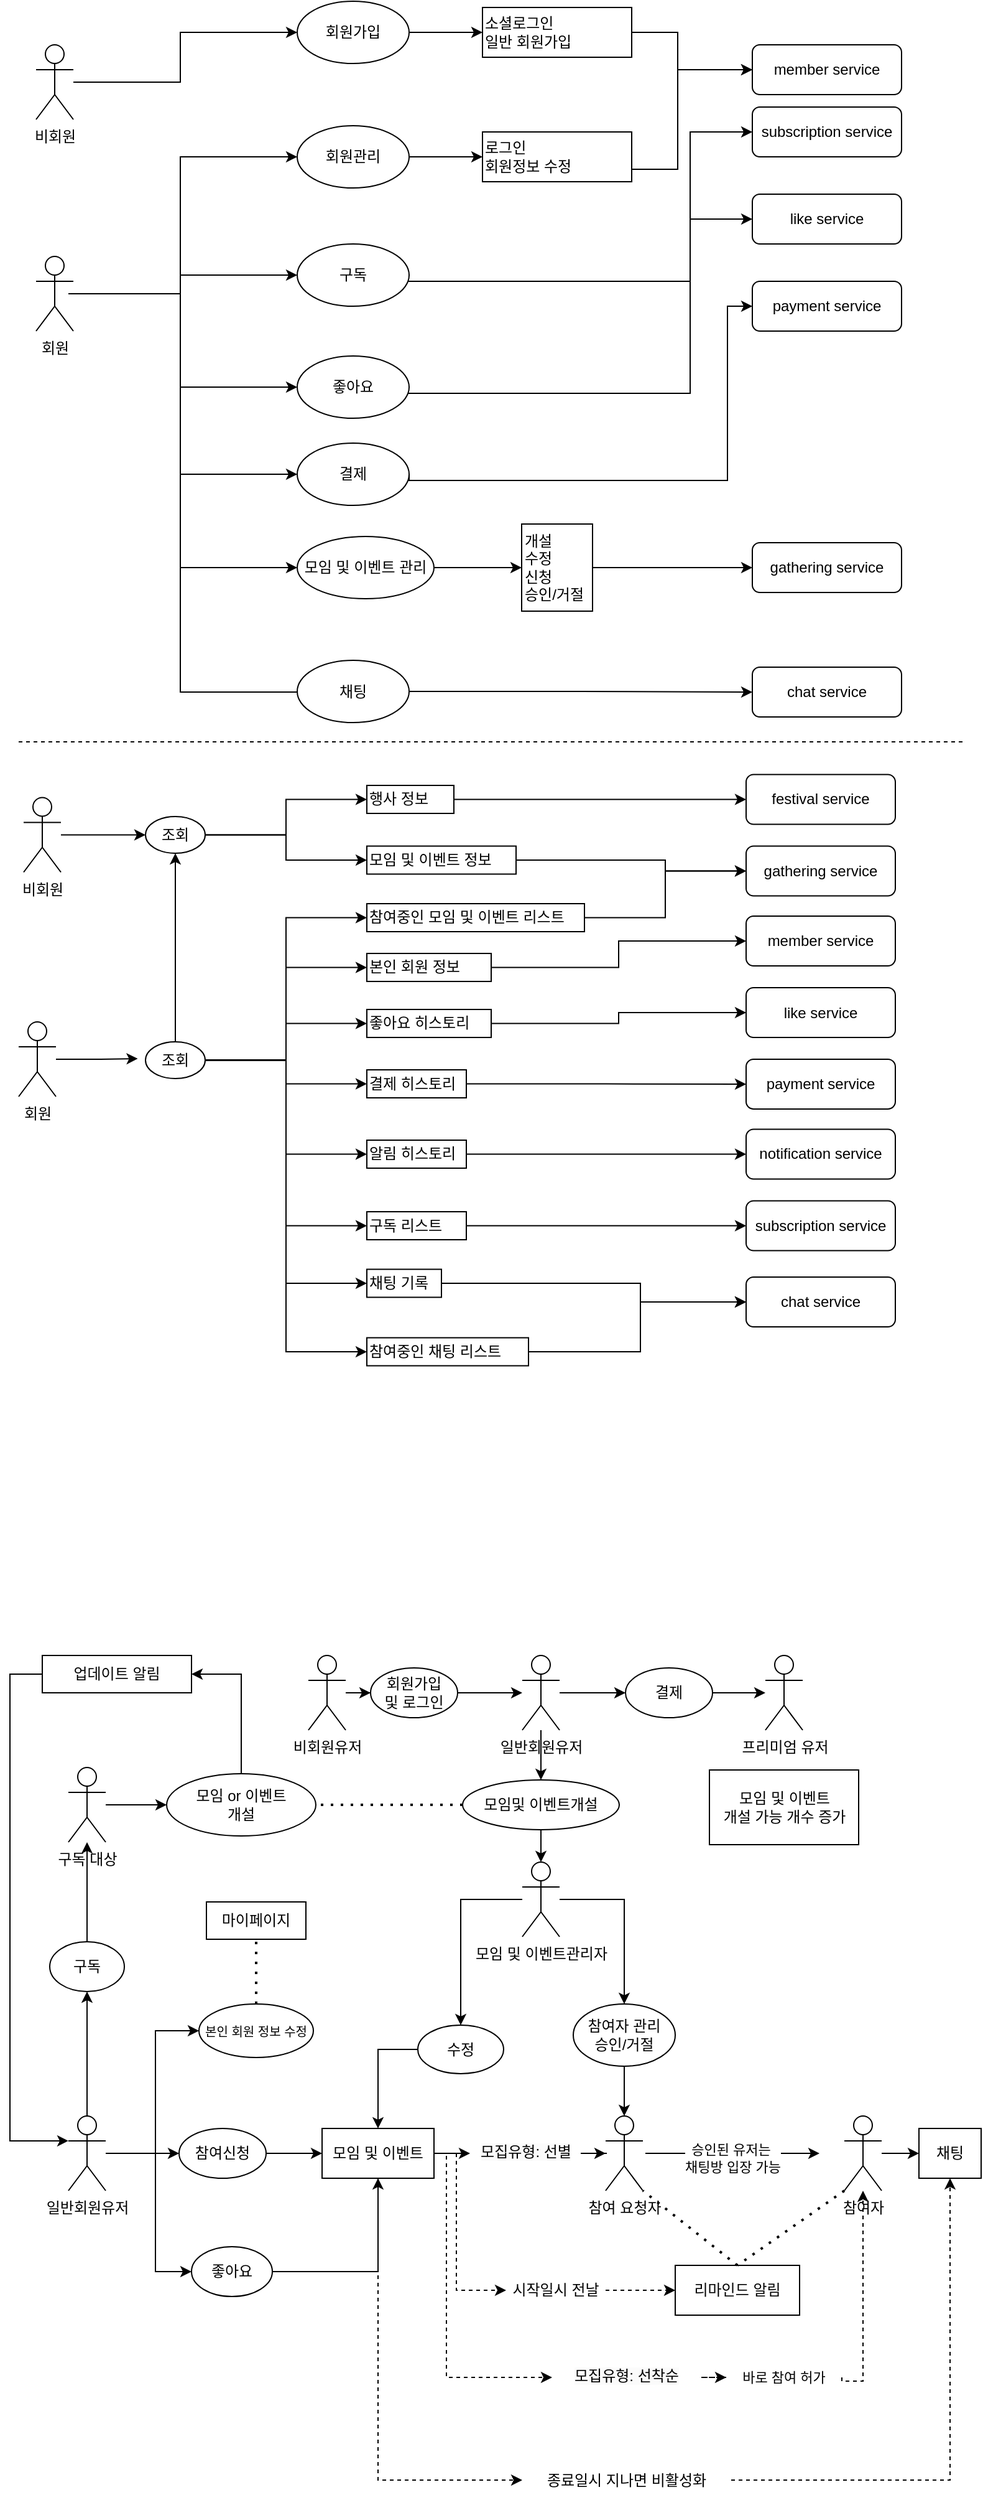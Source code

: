 <mxfile version="24.3.0" type="github">
  <diagram name="페이지-1" id="MK5Hw0KBVoJ_4Murm1ev">
    <mxGraphModel dx="1434" dy="738" grid="0" gridSize="10" guides="1" tooltips="1" connect="1" arrows="1" fold="1" page="1" pageScale="1" pageWidth="827" pageHeight="1169" math="0" shadow="0">
      <root>
        <mxCell id="0" />
        <mxCell id="1" parent="0" />
        <mxCell id="NeVZHB2cAkmc2NvBBLA5-3" style="edgeStyle=orthogonalEdgeStyle;rounded=0;orthogonalLoop=1;jettySize=auto;html=1;entryX=0;entryY=0.5;entryDx=0;entryDy=0;" parent="1" source="ANXaPgxON0iwH09Vxr6g-2" target="ANXaPgxON0iwH09Vxr6g-25" edge="1">
          <mxGeometry relative="1" as="geometry">
            <mxPoint x="250" y="30" as="targetPoint" />
            <Array as="points">
              <mxPoint x="160" y="70" />
              <mxPoint x="160" y="30" />
            </Array>
          </mxGeometry>
        </mxCell>
        <mxCell id="ANXaPgxON0iwH09Vxr6g-2" value="비회원" style="shape=umlActor;verticalLabelPosition=bottom;verticalAlign=top;html=1;outlineConnect=0;" parent="1" vertex="1">
          <mxGeometry x="44" y="40" width="30" height="60" as="geometry" />
        </mxCell>
        <mxCell id="ANXaPgxON0iwH09Vxr6g-62" style="edgeStyle=orthogonalEdgeStyle;rounded=0;orthogonalLoop=1;jettySize=auto;html=1;entryX=0;entryY=0.5;entryDx=0;entryDy=0;" parent="1" source="ANXaPgxON0iwH09Vxr6g-9" target="ANXaPgxON0iwH09Vxr6g-28" edge="1">
          <mxGeometry relative="1" as="geometry">
            <Array as="points">
              <mxPoint x="160" y="240" />
              <mxPoint x="160" y="225" />
            </Array>
          </mxGeometry>
        </mxCell>
        <mxCell id="ANXaPgxON0iwH09Vxr6g-63" style="edgeStyle=orthogonalEdgeStyle;rounded=0;orthogonalLoop=1;jettySize=auto;html=1;entryX=0;entryY=0.5;entryDx=0;entryDy=0;" parent="1" source="ANXaPgxON0iwH09Vxr6g-9" target="ANXaPgxON0iwH09Vxr6g-29" edge="1">
          <mxGeometry relative="1" as="geometry">
            <Array as="points">
              <mxPoint x="160" y="240" />
              <mxPoint x="160" y="315" />
            </Array>
          </mxGeometry>
        </mxCell>
        <mxCell id="ANXaPgxON0iwH09Vxr6g-65" style="edgeStyle=orthogonalEdgeStyle;rounded=0;orthogonalLoop=1;jettySize=auto;html=1;entryX=0;entryY=0.5;entryDx=0;entryDy=0;" parent="1" source="ANXaPgxON0iwH09Vxr6g-9" target="ANXaPgxON0iwH09Vxr6g-30" edge="1">
          <mxGeometry relative="1" as="geometry">
            <Array as="points">
              <mxPoint x="160" y="240" />
              <mxPoint x="160" y="385" />
            </Array>
          </mxGeometry>
        </mxCell>
        <mxCell id="ANXaPgxON0iwH09Vxr6g-80" style="edgeStyle=orthogonalEdgeStyle;rounded=0;orthogonalLoop=1;jettySize=auto;html=1;entryX=0;entryY=0.5;entryDx=0;entryDy=0;" parent="1" source="ANXaPgxON0iwH09Vxr6g-9" target="ANXaPgxON0iwH09Vxr6g-36" edge="1">
          <mxGeometry relative="1" as="geometry">
            <Array as="points">
              <mxPoint x="160" y="240" />
              <mxPoint x="160" y="560" />
              <mxPoint x="280" y="560" />
            </Array>
          </mxGeometry>
        </mxCell>
        <mxCell id="NeVZHB2cAkmc2NvBBLA5-2" style="edgeStyle=orthogonalEdgeStyle;rounded=0;orthogonalLoop=1;jettySize=auto;html=1;entryX=0;entryY=0.5;entryDx=0;entryDy=0;" parent="1" target="ANXaPgxON0iwH09Vxr6g-31" edge="1">
          <mxGeometry relative="1" as="geometry">
            <mxPoint x="70" y="240" as="sourcePoint" />
            <mxPoint x="266" y="455" as="targetPoint" />
            <Array as="points">
              <mxPoint x="160" y="240" />
              <mxPoint x="160" y="460" />
            </Array>
          </mxGeometry>
        </mxCell>
        <mxCell id="NeVZHB2cAkmc2NvBBLA5-11" style="edgeStyle=orthogonalEdgeStyle;rounded=0;orthogonalLoop=1;jettySize=auto;html=1;entryX=0;entryY=0.5;entryDx=0;entryDy=0;" parent="1" source="ANXaPgxON0iwH09Vxr6g-9" target="ANXaPgxON0iwH09Vxr6g-26" edge="1">
          <mxGeometry relative="1" as="geometry">
            <Array as="points">
              <mxPoint x="160" y="240" />
              <mxPoint x="160" y="130" />
            </Array>
          </mxGeometry>
        </mxCell>
        <mxCell id="ANXaPgxON0iwH09Vxr6g-9" value="회&lt;span style=&quot;background-color: initial;&quot;&gt;원&lt;/span&gt;" style="shape=umlActor;verticalLabelPosition=bottom;verticalAlign=top;html=1;outlineConnect=0;" parent="1" vertex="1">
          <mxGeometry x="44" y="210" width="30" height="60" as="geometry" />
        </mxCell>
        <mxCell id="NeVZHB2cAkmc2NvBBLA5-5" style="edgeStyle=orthogonalEdgeStyle;rounded=0;orthogonalLoop=1;jettySize=auto;html=1;entryX=0;entryY=0.5;entryDx=0;entryDy=0;" parent="1" source="ANXaPgxON0iwH09Vxr6g-25" target="ANXaPgxON0iwH09Vxr6g-56" edge="1">
          <mxGeometry relative="1" as="geometry">
            <mxPoint x="394" y="30" as="targetPoint" />
          </mxGeometry>
        </mxCell>
        <mxCell id="ANXaPgxON0iwH09Vxr6g-25" value="회원가입" style="ellipse;whiteSpace=wrap;html=1;" parent="1" vertex="1">
          <mxGeometry x="254" y="5" width="90" height="50" as="geometry" />
        </mxCell>
        <mxCell id="NeVZHB2cAkmc2NvBBLA5-6" style="edgeStyle=orthogonalEdgeStyle;rounded=0;orthogonalLoop=1;jettySize=auto;html=1;entryX=0;entryY=0.5;entryDx=0;entryDy=0;" parent="1" source="ANXaPgxON0iwH09Vxr6g-26" target="ANXaPgxON0iwH09Vxr6g-52" edge="1">
          <mxGeometry relative="1" as="geometry">
            <mxPoint x="394" y="130" as="targetPoint" />
          </mxGeometry>
        </mxCell>
        <mxCell id="ANXaPgxON0iwH09Vxr6g-26" value="회원관리" style="ellipse;whiteSpace=wrap;html=1;" parent="1" vertex="1">
          <mxGeometry x="254" y="105" width="90" height="50" as="geometry" />
        </mxCell>
        <mxCell id="ANXaPgxON0iwH09Vxr6g-61" style="edgeStyle=orthogonalEdgeStyle;rounded=0;orthogonalLoop=1;jettySize=auto;html=1;entryX=0;entryY=0.5;entryDx=0;entryDy=0;" parent="1" source="ANXaPgxON0iwH09Vxr6g-28" target="ANXaPgxON0iwH09Vxr6g-43" edge="1">
          <mxGeometry relative="1" as="geometry">
            <Array as="points">
              <mxPoint x="570" y="230" />
              <mxPoint x="570" y="110" />
            </Array>
          </mxGeometry>
        </mxCell>
        <mxCell id="ANXaPgxON0iwH09Vxr6g-28" value="구독" style="ellipse;whiteSpace=wrap;html=1;" parent="1" vertex="1">
          <mxGeometry x="254" y="200" width="90" height="50" as="geometry" />
        </mxCell>
        <mxCell id="ANXaPgxON0iwH09Vxr6g-64" style="edgeStyle=orthogonalEdgeStyle;rounded=0;orthogonalLoop=1;jettySize=auto;html=1;entryX=0;entryY=0.5;entryDx=0;entryDy=0;" parent="1" source="ANXaPgxON0iwH09Vxr6g-29" target="ANXaPgxON0iwH09Vxr6g-48" edge="1">
          <mxGeometry relative="1" as="geometry">
            <Array as="points">
              <mxPoint x="570" y="320" />
              <mxPoint x="570" y="180" />
            </Array>
          </mxGeometry>
        </mxCell>
        <mxCell id="ANXaPgxON0iwH09Vxr6g-29" value="좋아요" style="ellipse;whiteSpace=wrap;html=1;" parent="1" vertex="1">
          <mxGeometry x="254" y="290" width="90" height="50" as="geometry" />
        </mxCell>
        <mxCell id="ANXaPgxON0iwH09Vxr6g-66" style="edgeStyle=orthogonalEdgeStyle;rounded=0;orthogonalLoop=1;jettySize=auto;html=1;exitX=1;exitY=0.5;exitDx=0;exitDy=0;entryX=0;entryY=0.5;entryDx=0;entryDy=0;" parent="1" source="ANXaPgxON0iwH09Vxr6g-30" target="ANXaPgxON0iwH09Vxr6g-45" edge="1">
          <mxGeometry relative="1" as="geometry">
            <Array as="points">
              <mxPoint x="600" y="390" />
              <mxPoint x="600" y="250" />
            </Array>
          </mxGeometry>
        </mxCell>
        <mxCell id="ANXaPgxON0iwH09Vxr6g-30" value="결제" style="ellipse;whiteSpace=wrap;html=1;" parent="1" vertex="1">
          <mxGeometry x="254" y="360" width="90" height="50" as="geometry" />
        </mxCell>
        <mxCell id="NeVZHB2cAkmc2NvBBLA5-9" style="edgeStyle=orthogonalEdgeStyle;rounded=0;orthogonalLoop=1;jettySize=auto;html=1;exitX=1;exitY=0.5;exitDx=0;exitDy=0;" parent="1" source="ANXaPgxON0iwH09Vxr6g-31" target="ANXaPgxON0iwH09Vxr6g-76" edge="1">
          <mxGeometry relative="1" as="geometry" />
        </mxCell>
        <mxCell id="ANXaPgxON0iwH09Vxr6g-31" value="모임 및 이벤트 관리" style="ellipse;whiteSpace=wrap;html=1;" parent="1" vertex="1">
          <mxGeometry x="254" y="435" width="110" height="50" as="geometry" />
        </mxCell>
        <mxCell id="ANXaPgxON0iwH09Vxr6g-81" style="edgeStyle=orthogonalEdgeStyle;rounded=0;orthogonalLoop=1;jettySize=auto;html=1;entryX=0;entryY=0.5;entryDx=0;entryDy=0;" parent="1" source="ANXaPgxON0iwH09Vxr6g-36" target="ANXaPgxON0iwH09Vxr6g-47" edge="1">
          <mxGeometry relative="1" as="geometry" />
        </mxCell>
        <mxCell id="ANXaPgxON0iwH09Vxr6g-36" value="채팅" style="ellipse;whiteSpace=wrap;html=1;" parent="1" vertex="1">
          <mxGeometry x="254" y="534.5" width="90" height="50" as="geometry" />
        </mxCell>
        <mxCell id="ANXaPgxON0iwH09Vxr6g-42" value="member service" style="rounded=1;whiteSpace=wrap;html=1;" parent="1" vertex="1">
          <mxGeometry x="620" y="40" width="120" height="40" as="geometry" />
        </mxCell>
        <mxCell id="ANXaPgxON0iwH09Vxr6g-43" value="subscription service" style="rounded=1;whiteSpace=wrap;html=1;" parent="1" vertex="1">
          <mxGeometry x="620" y="90" width="120" height="40" as="geometry" />
        </mxCell>
        <mxCell id="ANXaPgxON0iwH09Vxr6g-45" value="payment&amp;nbsp;&lt;span style=&quot;background-color: initial;&quot;&gt;service&lt;/span&gt;" style="rounded=1;whiteSpace=wrap;html=1;" parent="1" vertex="1">
          <mxGeometry x="620" y="230" width="120" height="40" as="geometry" />
        </mxCell>
        <mxCell id="ANXaPgxON0iwH09Vxr6g-46" value="notification&amp;nbsp;&lt;span style=&quot;background-color: initial;&quot;&gt;service&lt;/span&gt;" style="rounded=1;whiteSpace=wrap;html=1;" parent="1" vertex="1">
          <mxGeometry x="615" y="911.25" width="120" height="40" as="geometry" />
        </mxCell>
        <mxCell id="ANXaPgxON0iwH09Vxr6g-47" value="&lt;span style=&quot;background-color: initial;&quot;&gt;chat service&lt;/span&gt;" style="rounded=1;whiteSpace=wrap;html=1;" parent="1" vertex="1">
          <mxGeometry x="620" y="540" width="120" height="40" as="geometry" />
        </mxCell>
        <mxCell id="ANXaPgxON0iwH09Vxr6g-48" value="&lt;span style=&quot;background-color: initial;&quot;&gt;like service&lt;/span&gt;" style="rounded=1;whiteSpace=wrap;html=1;" parent="1" vertex="1">
          <mxGeometry x="620" y="160" width="120" height="40" as="geometry" />
        </mxCell>
        <mxCell id="ANXaPgxON0iwH09Vxr6g-49" value="&lt;span style=&quot;background-color: initial;&quot;&gt;festival service&lt;/span&gt;" style="rounded=1;whiteSpace=wrap;html=1;" parent="1" vertex="1">
          <mxGeometry x="615" y="626.25" width="120" height="40" as="geometry" />
        </mxCell>
        <mxCell id="ANXaPgxON0iwH09Vxr6g-50" value="&lt;span style=&quot;background-color: initial;&quot;&gt;gathering service&lt;/span&gt;" style="rounded=1;whiteSpace=wrap;html=1;" parent="1" vertex="1">
          <mxGeometry x="620" y="440" width="120" height="40" as="geometry" />
        </mxCell>
        <mxCell id="NeVZHB2cAkmc2NvBBLA5-8" style="edgeStyle=orthogonalEdgeStyle;rounded=0;orthogonalLoop=1;jettySize=auto;html=1;entryX=0;entryY=0.5;entryDx=0;entryDy=0;" parent="1" source="ANXaPgxON0iwH09Vxr6g-52" target="ANXaPgxON0iwH09Vxr6g-42" edge="1">
          <mxGeometry relative="1" as="geometry">
            <Array as="points">
              <mxPoint x="560" y="140" />
              <mxPoint x="560" y="60" />
            </Array>
          </mxGeometry>
        </mxCell>
        <mxCell id="ANXaPgxON0iwH09Vxr6g-52" value="로그인&lt;div&gt;회원정보 수정&lt;/div&gt;" style="rounded=0;whiteSpace=wrap;html=1;align=left;" parent="1" vertex="1">
          <mxGeometry x="403" y="110" width="120" height="40" as="geometry" />
        </mxCell>
        <mxCell id="NeVZHB2cAkmc2NvBBLA5-7" style="edgeStyle=orthogonalEdgeStyle;rounded=0;orthogonalLoop=1;jettySize=auto;html=1;exitX=1;exitY=0.5;exitDx=0;exitDy=0;entryX=0;entryY=0.5;entryDx=0;entryDy=0;" parent="1" source="ANXaPgxON0iwH09Vxr6g-56" target="ANXaPgxON0iwH09Vxr6g-42" edge="1">
          <mxGeometry relative="1" as="geometry">
            <Array as="points">
              <mxPoint x="560" y="30" />
              <mxPoint x="560" y="60" />
            </Array>
          </mxGeometry>
        </mxCell>
        <mxCell id="ANXaPgxON0iwH09Vxr6g-56" value="소셜로그인&lt;div&gt;일반 회원가입&lt;/div&gt;" style="rounded=0;whiteSpace=wrap;html=1;align=left;" parent="1" vertex="1">
          <mxGeometry x="403" y="10" width="120" height="40" as="geometry" />
        </mxCell>
        <mxCell id="NeVZHB2cAkmc2NvBBLA5-10" style="edgeStyle=orthogonalEdgeStyle;rounded=0;orthogonalLoop=1;jettySize=auto;html=1;entryX=0;entryY=0.5;entryDx=0;entryDy=0;" parent="1" source="ANXaPgxON0iwH09Vxr6g-76" target="ANXaPgxON0iwH09Vxr6g-50" edge="1">
          <mxGeometry relative="1" as="geometry" />
        </mxCell>
        <mxCell id="ANXaPgxON0iwH09Vxr6g-76" value="개설&lt;div&gt;수정&lt;/div&gt;&lt;div&gt;신청&lt;/div&gt;&lt;div&gt;승인/거절&lt;/div&gt;" style="rounded=0;whiteSpace=wrap;html=1;align=left;" parent="1" vertex="1">
          <mxGeometry x="434.5" y="425" width="57" height="70" as="geometry" />
        </mxCell>
        <mxCell id="ANXaPgxON0iwH09Vxr6g-82" value="" style="endArrow=none;dashed=1;html=1;rounded=0;" parent="1" edge="1">
          <mxGeometry width="50" height="50" relative="1" as="geometry">
            <mxPoint x="30" y="600" as="sourcePoint" />
            <mxPoint x="790" y="600" as="targetPoint" />
          </mxGeometry>
        </mxCell>
        <mxCell id="ANXaPgxON0iwH09Vxr6g-84" value="&lt;span style=&quot;background-color: initial;&quot;&gt;chat service&lt;/span&gt;" style="rounded=1;whiteSpace=wrap;html=1;" parent="1" vertex="1">
          <mxGeometry x="615" y="1030" width="120" height="40" as="geometry" />
        </mxCell>
        <mxCell id="ANXaPgxON0iwH09Vxr6g-85" value="member service" style="rounded=1;whiteSpace=wrap;html=1;" parent="1" vertex="1">
          <mxGeometry x="615" y="740" width="120" height="40" as="geometry" />
        </mxCell>
        <mxCell id="ANXaPgxON0iwH09Vxr6g-86" value="subscription service" style="rounded=1;whiteSpace=wrap;html=1;" parent="1" vertex="1">
          <mxGeometry x="615" y="968.75" width="120" height="40" as="geometry" />
        </mxCell>
        <mxCell id="ANXaPgxON0iwH09Vxr6g-87" value="payment&amp;nbsp;&lt;span style=&quot;background-color: initial;&quot;&gt;service&lt;/span&gt;" style="rounded=1;whiteSpace=wrap;html=1;" parent="1" vertex="1">
          <mxGeometry x="615" y="855" width="120" height="40" as="geometry" />
        </mxCell>
        <mxCell id="ANXaPgxON0iwH09Vxr6g-88" value="&lt;span style=&quot;background-color: initial;&quot;&gt;like service&lt;/span&gt;" style="rounded=1;whiteSpace=wrap;html=1;" parent="1" vertex="1">
          <mxGeometry x="615" y="797.5" width="120" height="40" as="geometry" />
        </mxCell>
        <mxCell id="ANXaPgxON0iwH09Vxr6g-89" value="&lt;span style=&quot;background-color: initial;&quot;&gt;gathering service&lt;/span&gt;" style="rounded=1;whiteSpace=wrap;html=1;" parent="1" vertex="1">
          <mxGeometry x="615" y="683.75" width="120" height="40" as="geometry" />
        </mxCell>
        <mxCell id="ANXaPgxON0iwH09Vxr6g-139" style="edgeStyle=orthogonalEdgeStyle;rounded=0;orthogonalLoop=1;jettySize=auto;html=1;entryX=0;entryY=0.5;entryDx=0;entryDy=0;" parent="1" source="ANXaPgxON0iwH09Vxr6g-92" target="NeVZHB2cAkmc2NvBBLA5-1" edge="1">
          <mxGeometry relative="1" as="geometry">
            <mxPoint x="140.0" y="674.483" as="targetPoint" />
          </mxGeometry>
        </mxCell>
        <mxCell id="ANXaPgxON0iwH09Vxr6g-92" value="비회원" style="shape=umlActor;verticalLabelPosition=bottom;verticalAlign=top;html=1;outlineConnect=0;" parent="1" vertex="1">
          <mxGeometry x="34" y="644.75" width="30" height="60" as="geometry" />
        </mxCell>
        <mxCell id="ANXaPgxON0iwH09Vxr6g-93" value="회&lt;span style=&quot;background-color: initial;&quot;&gt;원&lt;/span&gt;" style="shape=umlActor;verticalLabelPosition=bottom;verticalAlign=top;html=1;outlineConnect=0;" parent="1" vertex="1">
          <mxGeometry x="30" y="825" width="30" height="60" as="geometry" />
        </mxCell>
        <mxCell id="ANXaPgxON0iwH09Vxr6g-101" style="edgeStyle=orthogonalEdgeStyle;rounded=0;orthogonalLoop=1;jettySize=auto;html=1;entryX=0;entryY=0.5;entryDx=0;entryDy=0;exitX=1;exitY=0.5;exitDx=0;exitDy=0;" parent="1" source="ANXaPgxON0iwH09Vxr6g-126" target="ANXaPgxON0iwH09Vxr6g-85" edge="1">
          <mxGeometry relative="1" as="geometry">
            <mxPoint x="320" y="733.724" as="sourcePoint" />
          </mxGeometry>
        </mxCell>
        <mxCell id="ANXaPgxON0iwH09Vxr6g-105" style="edgeStyle=orthogonalEdgeStyle;rounded=0;orthogonalLoop=1;jettySize=auto;html=1;exitX=1;exitY=0.5;exitDx=0;exitDy=0;entryX=0;entryY=0.5;entryDx=0;entryDy=0;" parent="1" source="ANXaPgxON0iwH09Vxr6g-122" target="ANXaPgxON0iwH09Vxr6g-87" edge="1">
          <mxGeometry relative="1" as="geometry">
            <mxPoint x="320" y="861.25" as="sourcePoint" />
          </mxGeometry>
        </mxCell>
        <mxCell id="ANXaPgxON0iwH09Vxr6g-107" style="edgeStyle=orthogonalEdgeStyle;rounded=0;orthogonalLoop=1;jettySize=auto;html=1;entryX=0;entryY=0.5;entryDx=0;entryDy=0;exitX=1;exitY=0.5;exitDx=0;exitDy=0;" parent="1" source="ANXaPgxON0iwH09Vxr6g-123" target="ANXaPgxON0iwH09Vxr6g-46" edge="1">
          <mxGeometry relative="1" as="geometry">
            <mxPoint x="320" y="931.241" as="sourcePoint" />
          </mxGeometry>
        </mxCell>
        <mxCell id="ANXaPgxON0iwH09Vxr6g-109" style="edgeStyle=orthogonalEdgeStyle;rounded=0;orthogonalLoop=1;jettySize=auto;html=1;entryX=0;entryY=0.5;entryDx=0;entryDy=0;exitX=1;exitY=0.5;exitDx=0;exitDy=0;" parent="1" source="ANXaPgxON0iwH09Vxr6g-121" target="ANXaPgxON0iwH09Vxr6g-86" edge="1">
          <mxGeometry relative="1" as="geometry">
            <mxPoint x="320" y="1002.483" as="sourcePoint" />
          </mxGeometry>
        </mxCell>
        <mxCell id="ANXaPgxON0iwH09Vxr6g-134" style="edgeStyle=orthogonalEdgeStyle;rounded=0;orthogonalLoop=1;jettySize=auto;html=1;entryX=0;entryY=0.5;entryDx=0;entryDy=0;" parent="1" source="ANXaPgxON0iwH09Vxr6g-112" target="ANXaPgxON0iwH09Vxr6g-84" edge="1">
          <mxGeometry relative="1" as="geometry">
            <Array as="points">
              <mxPoint x="530" y="1090" />
              <mxPoint x="530" y="1050" />
            </Array>
          </mxGeometry>
        </mxCell>
        <mxCell id="ANXaPgxON0iwH09Vxr6g-112" value="참여중인 채팅 리스트" style="rounded=0;whiteSpace=wrap;html=1;align=left;" parent="1" vertex="1">
          <mxGeometry x="310" y="1078.75" width="130" height="22.5" as="geometry" />
        </mxCell>
        <mxCell id="ANXaPgxON0iwH09Vxr6g-133" style="edgeStyle=orthogonalEdgeStyle;rounded=0;orthogonalLoop=1;jettySize=auto;html=1;entryX=0;entryY=0.5;entryDx=0;entryDy=0;" parent="1" source="ANXaPgxON0iwH09Vxr6g-120" target="ANXaPgxON0iwH09Vxr6g-84" edge="1">
          <mxGeometry relative="1" as="geometry">
            <Array as="points">
              <mxPoint x="530" y="1035" />
              <mxPoint x="530" y="1050" />
            </Array>
          </mxGeometry>
        </mxCell>
        <mxCell id="ANXaPgxON0iwH09Vxr6g-120" value="채팅 기록" style="rounded=0;whiteSpace=wrap;html=1;align=left;" parent="1" vertex="1">
          <mxGeometry x="310" y="1023.75" width="60" height="22.5" as="geometry" />
        </mxCell>
        <mxCell id="ANXaPgxON0iwH09Vxr6g-121" value="구독 리스트" style="rounded=0;whiteSpace=wrap;html=1;align=left;" parent="1" vertex="1">
          <mxGeometry x="310" y="977.5" width="80" height="22.5" as="geometry" />
        </mxCell>
        <mxCell id="ANXaPgxON0iwH09Vxr6g-122" value="결제 히스토리" style="rounded=0;whiteSpace=wrap;html=1;align=left;" parent="1" vertex="1">
          <mxGeometry x="310" y="863.5" width="80" height="22.5" as="geometry" />
        </mxCell>
        <mxCell id="ANXaPgxON0iwH09Vxr6g-123" value="알림 히스토리" style="rounded=0;whiteSpace=wrap;html=1;align=left;" parent="1" vertex="1">
          <mxGeometry x="310" y="920" width="80" height="22.5" as="geometry" />
        </mxCell>
        <mxCell id="ANXaPgxON0iwH09Vxr6g-152" style="edgeStyle=orthogonalEdgeStyle;rounded=0;orthogonalLoop=1;jettySize=auto;html=1;entryX=0;entryY=0.5;entryDx=0;entryDy=0;" parent="1" source="ANXaPgxON0iwH09Vxr6g-124" target="ANXaPgxON0iwH09Vxr6g-88" edge="1">
          <mxGeometry relative="1" as="geometry" />
        </mxCell>
        <mxCell id="ANXaPgxON0iwH09Vxr6g-124" value="좋아요 히스토리" style="rounded=0;whiteSpace=wrap;html=1;align=left;" parent="1" vertex="1">
          <mxGeometry x="310" y="815" width="100" height="22.5" as="geometry" />
        </mxCell>
        <mxCell id="ANXaPgxON0iwH09Vxr6g-131" style="edgeStyle=orthogonalEdgeStyle;rounded=0;orthogonalLoop=1;jettySize=auto;html=1;entryX=0;entryY=0.5;entryDx=0;entryDy=0;" parent="1" source="ANXaPgxON0iwH09Vxr6g-125" target="ANXaPgxON0iwH09Vxr6g-89" edge="1">
          <mxGeometry relative="1" as="geometry" />
        </mxCell>
        <mxCell id="ANXaPgxON0iwH09Vxr6g-125" value="참여중인 모임 및 이벤트 리스트" style="rounded=0;whiteSpace=wrap;html=1;align=left;" parent="1" vertex="1">
          <mxGeometry x="310" y="730" width="175" height="22.5" as="geometry" />
        </mxCell>
        <mxCell id="ANXaPgxON0iwH09Vxr6g-126" value="본인 회원 정보" style="rounded=0;whiteSpace=wrap;html=1;align=left;" parent="1" vertex="1">
          <mxGeometry x="310" y="770" width="100" height="22.5" as="geometry" />
        </mxCell>
        <mxCell id="ANXaPgxON0iwH09Vxr6g-130" style="edgeStyle=orthogonalEdgeStyle;rounded=0;orthogonalLoop=1;jettySize=auto;html=1;entryX=0;entryY=0.5;entryDx=0;entryDy=0;" parent="1" source="ANXaPgxON0iwH09Vxr6g-127" target="ANXaPgxON0iwH09Vxr6g-89" edge="1">
          <mxGeometry relative="1" as="geometry">
            <Array as="points">
              <mxPoint x="550" y="695" />
              <mxPoint x="550" y="704" />
            </Array>
          </mxGeometry>
        </mxCell>
        <mxCell id="ANXaPgxON0iwH09Vxr6g-127" value="모임 및 이벤트 정보" style="rounded=0;whiteSpace=wrap;html=1;align=left;" parent="1" vertex="1">
          <mxGeometry x="310" y="683.75" width="120" height="22.5" as="geometry" />
        </mxCell>
        <mxCell id="ANXaPgxON0iwH09Vxr6g-132" style="edgeStyle=orthogonalEdgeStyle;rounded=0;orthogonalLoop=1;jettySize=auto;html=1;entryX=0;entryY=0.5;entryDx=0;entryDy=0;exitX=1;exitY=0.5;exitDx=0;exitDy=0;" parent="1" source="ANXaPgxON0iwH09Vxr6g-128" target="ANXaPgxON0iwH09Vxr6g-49" edge="1">
          <mxGeometry relative="1" as="geometry">
            <Array as="points">
              <mxPoint x="450" y="646" />
            </Array>
          </mxGeometry>
        </mxCell>
        <mxCell id="ANXaPgxON0iwH09Vxr6g-128" value="행사 정보" style="rounded=0;whiteSpace=wrap;html=1;align=left;" parent="1" vertex="1">
          <mxGeometry x="310" y="635" width="70" height="22.5" as="geometry" />
        </mxCell>
        <mxCell id="ANXaPgxON0iwH09Vxr6g-142" style="edgeStyle=orthogonalEdgeStyle;rounded=0;orthogonalLoop=1;jettySize=auto;html=1;entryX=0;entryY=0.5;entryDx=0;entryDy=0;exitX=1;exitY=0.5;exitDx=0;exitDy=0;" parent="1" source="NeVZHB2cAkmc2NvBBLA5-1" target="ANXaPgxON0iwH09Vxr6g-127" edge="1">
          <mxGeometry relative="1" as="geometry">
            <mxPoint x="180.0" y="674.483" as="sourcePoint" />
          </mxGeometry>
        </mxCell>
        <mxCell id="ANXaPgxON0iwH09Vxr6g-143" style="edgeStyle=orthogonalEdgeStyle;rounded=0;orthogonalLoop=1;jettySize=auto;html=1;entryX=0;entryY=0.5;entryDx=0;entryDy=0;exitX=1;exitY=0.5;exitDx=0;exitDy=0;" parent="1" source="NeVZHB2cAkmc2NvBBLA5-1" target="ANXaPgxON0iwH09Vxr6g-128" edge="1">
          <mxGeometry relative="1" as="geometry">
            <mxPoint x="180.0" y="674.483" as="sourcePoint" />
          </mxGeometry>
        </mxCell>
        <mxCell id="ANXaPgxON0iwH09Vxr6g-144" style="edgeStyle=orthogonalEdgeStyle;rounded=0;orthogonalLoop=1;jettySize=auto;html=1;entryX=0;entryY=0.5;entryDx=0;entryDy=0;" parent="1" source="ANXaPgxON0iwH09Vxr6g-140" target="ANXaPgxON0iwH09Vxr6g-125" edge="1">
          <mxGeometry relative="1" as="geometry" />
        </mxCell>
        <mxCell id="ANXaPgxON0iwH09Vxr6g-145" style="edgeStyle=orthogonalEdgeStyle;rounded=0;orthogonalLoop=1;jettySize=auto;html=1;entryX=0;entryY=0.5;entryDx=0;entryDy=0;" parent="1" source="ANXaPgxON0iwH09Vxr6g-140" target="ANXaPgxON0iwH09Vxr6g-126" edge="1">
          <mxGeometry relative="1" as="geometry" />
        </mxCell>
        <mxCell id="ANXaPgxON0iwH09Vxr6g-146" style="edgeStyle=orthogonalEdgeStyle;rounded=0;orthogonalLoop=1;jettySize=auto;html=1;entryX=0;entryY=0.5;entryDx=0;entryDy=0;" parent="1" source="ANXaPgxON0iwH09Vxr6g-140" target="ANXaPgxON0iwH09Vxr6g-124" edge="1">
          <mxGeometry relative="1" as="geometry" />
        </mxCell>
        <mxCell id="ANXaPgxON0iwH09Vxr6g-147" style="edgeStyle=orthogonalEdgeStyle;rounded=0;orthogonalLoop=1;jettySize=auto;html=1;entryX=0;entryY=0.5;entryDx=0;entryDy=0;" parent="1" source="ANXaPgxON0iwH09Vxr6g-140" target="ANXaPgxON0iwH09Vxr6g-122" edge="1">
          <mxGeometry relative="1" as="geometry" />
        </mxCell>
        <mxCell id="ANXaPgxON0iwH09Vxr6g-148" style="edgeStyle=orthogonalEdgeStyle;rounded=0;orthogonalLoop=1;jettySize=auto;html=1;entryX=0;entryY=0.5;entryDx=0;entryDy=0;" parent="1" source="ANXaPgxON0iwH09Vxr6g-140" target="ANXaPgxON0iwH09Vxr6g-123" edge="1">
          <mxGeometry relative="1" as="geometry" />
        </mxCell>
        <mxCell id="ANXaPgxON0iwH09Vxr6g-149" style="edgeStyle=orthogonalEdgeStyle;rounded=0;orthogonalLoop=1;jettySize=auto;html=1;entryX=0;entryY=0.5;entryDx=0;entryDy=0;" parent="1" source="ANXaPgxON0iwH09Vxr6g-140" target="ANXaPgxON0iwH09Vxr6g-121" edge="1">
          <mxGeometry relative="1" as="geometry" />
        </mxCell>
        <mxCell id="ANXaPgxON0iwH09Vxr6g-150" style="edgeStyle=orthogonalEdgeStyle;rounded=0;orthogonalLoop=1;jettySize=auto;html=1;entryX=0;entryY=0.5;entryDx=0;entryDy=0;" parent="1" source="ANXaPgxON0iwH09Vxr6g-140" target="ANXaPgxON0iwH09Vxr6g-120" edge="1">
          <mxGeometry relative="1" as="geometry" />
        </mxCell>
        <mxCell id="ANXaPgxON0iwH09Vxr6g-151" style="edgeStyle=orthogonalEdgeStyle;rounded=0;orthogonalLoop=1;jettySize=auto;html=1;entryX=0;entryY=0.5;entryDx=0;entryDy=0;" parent="1" source="ANXaPgxON0iwH09Vxr6g-140" target="ANXaPgxON0iwH09Vxr6g-112" edge="1">
          <mxGeometry relative="1" as="geometry" />
        </mxCell>
        <mxCell id="Z54gssArOeXAfz75tasW-86" style="edgeStyle=orthogonalEdgeStyle;rounded=0;orthogonalLoop=1;jettySize=auto;html=1;" parent="1" source="ANXaPgxON0iwH09Vxr6g-140" target="NeVZHB2cAkmc2NvBBLA5-1" edge="1">
          <mxGeometry relative="1" as="geometry" />
        </mxCell>
        <mxCell id="ANXaPgxON0iwH09Vxr6g-140" value="조회" style="ellipse;whiteSpace=wrap;html=1;" parent="1" vertex="1">
          <mxGeometry x="132" y="841" width="48" height="29.5" as="geometry" />
        </mxCell>
        <mxCell id="ANXaPgxON0iwH09Vxr6g-141" style="edgeStyle=orthogonalEdgeStyle;rounded=0;orthogonalLoop=1;jettySize=auto;html=1;entryX=-0.13;entryY=0.458;entryDx=0;entryDy=0;entryPerimeter=0;" parent="1" source="ANXaPgxON0iwH09Vxr6g-93" target="ANXaPgxON0iwH09Vxr6g-140" edge="1">
          <mxGeometry relative="1" as="geometry" />
        </mxCell>
        <mxCell id="NeVZHB2cAkmc2NvBBLA5-1" value="조회" style="ellipse;whiteSpace=wrap;html=1;" parent="1" vertex="1">
          <mxGeometry x="132" y="660" width="48" height="29.5" as="geometry" />
        </mxCell>
        <mxCell id="Z54gssArOeXAfz75tasW-2" style="edgeStyle=orthogonalEdgeStyle;rounded=0;orthogonalLoop=1;jettySize=auto;html=1;entryX=0;entryY=0.5;entryDx=0;entryDy=0;" parent="1" source="Z54gssArOeXAfz75tasW-3" target="Z54gssArOeXAfz75tasW-25" edge="1">
          <mxGeometry relative="1" as="geometry">
            <mxPoint x="338" y="1364" as="targetPoint" />
          </mxGeometry>
        </mxCell>
        <mxCell id="Z54gssArOeXAfz75tasW-3" value="비회원유저" style="shape=umlActor;verticalLabelPosition=bottom;verticalAlign=top;html=1;outlineConnect=0;" parent="1" vertex="1">
          <mxGeometry x="263" y="1334" width="30" height="60" as="geometry" />
        </mxCell>
        <mxCell id="Z54gssArOeXAfz75tasW-5" style="edgeStyle=orthogonalEdgeStyle;rounded=0;orthogonalLoop=1;jettySize=auto;html=1;entryX=0.5;entryY=0;entryDx=0;entryDy=0;" parent="1" source="Z54gssArOeXAfz75tasW-6" target="Z54gssArOeXAfz75tasW-22" edge="1">
          <mxGeometry relative="1" as="geometry">
            <mxPoint x="428" y="1444" as="targetPoint" />
          </mxGeometry>
        </mxCell>
        <mxCell id="oexmC5zro4Xt50_1VfbY-3" style="edgeStyle=orthogonalEdgeStyle;rounded=0;orthogonalLoop=1;jettySize=auto;html=1;entryX=0;entryY=0.5;entryDx=0;entryDy=0;" edge="1" parent="1" source="Z54gssArOeXAfz75tasW-6" target="Z54gssArOeXAfz75tasW-24">
          <mxGeometry relative="1" as="geometry" />
        </mxCell>
        <mxCell id="Z54gssArOeXAfz75tasW-6" value="일반회원유저" style="shape=umlActor;verticalLabelPosition=bottom;verticalAlign=top;html=1;outlineConnect=0;" parent="1" vertex="1">
          <mxGeometry x="435" y="1334" width="30" height="60" as="geometry" />
        </mxCell>
        <mxCell id="Z54gssArOeXAfz75tasW-8" value="프리미엄 유저" style="shape=umlActor;verticalLabelPosition=bottom;verticalAlign=top;html=1;outlineConnect=0;" parent="1" vertex="1">
          <mxGeometry x="630.5" y="1334" width="30" height="60" as="geometry" />
        </mxCell>
        <mxCell id="Z54gssArOeXAfz75tasW-9" style="edgeStyle=orthogonalEdgeStyle;rounded=0;orthogonalLoop=1;jettySize=auto;html=1;exitX=1;exitY=0.5;exitDx=0;exitDy=0;" parent="1" source="Z54gssArOeXAfz75tasW-24" target="Z54gssArOeXAfz75tasW-8" edge="1">
          <mxGeometry relative="1" as="geometry">
            <mxPoint x="553.0" y="1364" as="sourcePoint" />
          </mxGeometry>
        </mxCell>
        <mxCell id="oexmC5zro4Xt50_1VfbY-1" style="edgeStyle=orthogonalEdgeStyle;rounded=0;orthogonalLoop=1;jettySize=auto;html=1;" edge="1" parent="1" source="Z54gssArOeXAfz75tasW-14" target="Z54gssArOeXAfz75tasW-34">
          <mxGeometry relative="1" as="geometry" />
        </mxCell>
        <mxCell id="oexmC5zro4Xt50_1VfbY-2" style="edgeStyle=orthogonalEdgeStyle;rounded=0;orthogonalLoop=1;jettySize=auto;html=1;entryX=0.5;entryY=0;entryDx=0;entryDy=0;" edge="1" parent="1" source="Z54gssArOeXAfz75tasW-14" target="Z54gssArOeXAfz75tasW-78">
          <mxGeometry relative="1" as="geometry" />
        </mxCell>
        <mxCell id="Z54gssArOeXAfz75tasW-14" value="모임 및 이벤트관리자" style="shape=umlActor;verticalLabelPosition=bottom;verticalAlign=top;html=1;outlineConnect=0;" parent="1" vertex="1">
          <mxGeometry x="435" y="1500" width="30" height="60" as="geometry" />
        </mxCell>
        <mxCell id="Z54gssArOeXAfz75tasW-16" style="edgeStyle=orthogonalEdgeStyle;rounded=0;orthogonalLoop=1;jettySize=auto;html=1;entryX=0.5;entryY=0;entryDx=0;entryDy=0;entryPerimeter=0;exitX=0.5;exitY=1;exitDx=0;exitDy=0;" parent="1" source="Z54gssArOeXAfz75tasW-22" target="Z54gssArOeXAfz75tasW-14" edge="1">
          <mxGeometry relative="1" as="geometry">
            <mxPoint x="428" y="1474" as="sourcePoint" />
          </mxGeometry>
        </mxCell>
        <mxCell id="Z54gssArOeXAfz75tasW-17" style="edgeStyle=orthogonalEdgeStyle;rounded=0;orthogonalLoop=1;jettySize=auto;html=1;exitX=1;exitY=0.5;exitDx=0;exitDy=0;" parent="1" source="Z54gssArOeXAfz75tasW-25" target="Z54gssArOeXAfz75tasW-6" edge="1">
          <mxGeometry relative="1" as="geometry">
            <mxPoint x="388" y="1364" as="sourcePoint" />
          </mxGeometry>
        </mxCell>
        <mxCell id="Z54gssArOeXAfz75tasW-18" style="edgeStyle=orthogonalEdgeStyle;rounded=0;orthogonalLoop=1;jettySize=auto;html=1;exitX=1;exitY=0.5;exitDx=0;exitDy=0;entryX=0;entryY=0.5;entryDx=0;entryDy=0;" parent="1" source="Z54gssArOeXAfz75tasW-21" target="Z54gssArOeXAfz75tasW-45" edge="1">
          <mxGeometry relative="1" as="geometry">
            <mxPoint x="387" y="1734" as="targetPoint" />
          </mxGeometry>
        </mxCell>
        <mxCell id="Z54gssArOeXAfz75tasW-19" style="edgeStyle=orthogonalEdgeStyle;rounded=0;orthogonalLoop=1;jettySize=auto;html=1;entryX=0;entryY=0.5;entryDx=0;entryDy=0;dashed=1;" parent="1" source="Z54gssArOeXAfz75tasW-21" target="Z54gssArOeXAfz75tasW-44" edge="1">
          <mxGeometry relative="1" as="geometry">
            <mxPoint x="374" y="1874" as="targetPoint" />
            <Array as="points">
              <mxPoint x="374" y="1734" />
              <mxPoint x="374" y="1914" />
              <mxPoint x="448" y="1914" />
            </Array>
          </mxGeometry>
        </mxCell>
        <mxCell id="Z54gssArOeXAfz75tasW-20" style="edgeStyle=orthogonalEdgeStyle;rounded=0;orthogonalLoop=1;jettySize=auto;html=1;exitX=0.5;exitY=1;exitDx=0;exitDy=0;entryX=0;entryY=0.5;entryDx=0;entryDy=0;dashed=1;" parent="1" source="Z54gssArOeXAfz75tasW-21" target="Z54gssArOeXAfz75tasW-62" edge="1">
          <mxGeometry relative="1" as="geometry" />
        </mxCell>
        <mxCell id="Z54gssArOeXAfz75tasW-21" value="모임 및 이벤트" style="rounded=0;whiteSpace=wrap;html=1;" parent="1" vertex="1">
          <mxGeometry x="274" y="1714" width="90" height="40" as="geometry" />
        </mxCell>
        <mxCell id="Z54gssArOeXAfz75tasW-22" value="모임및 이벤트개설" style="ellipse;whiteSpace=wrap;html=1;" parent="1" vertex="1">
          <mxGeometry x="387" y="1434" width="126" height="40" as="geometry" />
        </mxCell>
        <mxCell id="Z54gssArOeXAfz75tasW-24" value="결제" style="ellipse;whiteSpace=wrap;html=1;" parent="1" vertex="1">
          <mxGeometry x="518" y="1344" width="70" height="40" as="geometry" />
        </mxCell>
        <mxCell id="Z54gssArOeXAfz75tasW-25" value="&lt;div&gt;회원가입&lt;/div&gt;및 로그인" style="ellipse;whiteSpace=wrap;html=1;" parent="1" vertex="1">
          <mxGeometry x="313" y="1344" width="70" height="40" as="geometry" />
        </mxCell>
        <mxCell id="Z54gssArOeXAfz75tasW-26" style="edgeStyle=orthogonalEdgeStyle;rounded=0;orthogonalLoop=1;jettySize=auto;html=1;entryX=0;entryY=0.5;entryDx=0;entryDy=0;" parent="1" source="Z54gssArOeXAfz75tasW-30" target="Z54gssArOeXAfz75tasW-32" edge="1">
          <mxGeometry relative="1" as="geometry" />
        </mxCell>
        <mxCell id="Z54gssArOeXAfz75tasW-28" style="edgeStyle=orthogonalEdgeStyle;rounded=0;orthogonalLoop=1;jettySize=auto;html=1;" parent="1" source="Z54gssArOeXAfz75tasW-30" target="Z54gssArOeXAfz75tasW-52" edge="1">
          <mxGeometry relative="1" as="geometry" />
        </mxCell>
        <mxCell id="Z54gssArOeXAfz75tasW-29" style="edgeStyle=orthogonalEdgeStyle;rounded=0;orthogonalLoop=1;jettySize=auto;html=1;entryX=0;entryY=0.5;entryDx=0;entryDy=0;" parent="1" source="Z54gssArOeXAfz75tasW-30" target="Z54gssArOeXAfz75tasW-47" edge="1">
          <mxGeometry relative="1" as="geometry">
            <Array as="points">
              <mxPoint x="140" y="1734" />
              <mxPoint x="140" y="1829" />
            </Array>
          </mxGeometry>
        </mxCell>
        <mxCell id="Z54gssArOeXAfz75tasW-77" style="edgeStyle=orthogonalEdgeStyle;rounded=0;orthogonalLoop=1;jettySize=auto;html=1;entryX=0;entryY=0.5;entryDx=0;entryDy=0;" parent="1" source="Z54gssArOeXAfz75tasW-30" target="Z54gssArOeXAfz75tasW-71" edge="1">
          <mxGeometry relative="1" as="geometry">
            <Array as="points">
              <mxPoint x="140" y="1734" />
              <mxPoint x="140" y="1636" />
            </Array>
          </mxGeometry>
        </mxCell>
        <mxCell id="Z54gssArOeXAfz75tasW-30" value="일반회원유저" style="shape=umlActor;verticalLabelPosition=bottom;verticalAlign=top;html=1;outlineConnect=0;" parent="1" vertex="1">
          <mxGeometry x="70" y="1704" width="30" height="60" as="geometry" />
        </mxCell>
        <mxCell id="Z54gssArOeXAfz75tasW-31" style="edgeStyle=orthogonalEdgeStyle;rounded=0;orthogonalLoop=1;jettySize=auto;html=1;exitX=1;exitY=0.5;exitDx=0;exitDy=0;entryX=0;entryY=0.5;entryDx=0;entryDy=0;" parent="1" source="Z54gssArOeXAfz75tasW-32" target="Z54gssArOeXAfz75tasW-21" edge="1">
          <mxGeometry relative="1" as="geometry" />
        </mxCell>
        <mxCell id="Z54gssArOeXAfz75tasW-32" value="참여신청" style="ellipse;whiteSpace=wrap;html=1;" parent="1" vertex="1">
          <mxGeometry x="159" y="1714" width="70" height="40" as="geometry" />
        </mxCell>
        <mxCell id="Z54gssArOeXAfz75tasW-33" style="edgeStyle=orthogonalEdgeStyle;rounded=0;orthogonalLoop=1;jettySize=auto;html=1;exitX=0.5;exitY=1;exitDx=0;exitDy=0;" parent="1" source="Z54gssArOeXAfz75tasW-34" target="Z54gssArOeXAfz75tasW-35" edge="1">
          <mxGeometry relative="1" as="geometry" />
        </mxCell>
        <mxCell id="Z54gssArOeXAfz75tasW-34" value="참여자 관리&lt;div&gt;승인/거절&lt;/div&gt;" style="ellipse;whiteSpace=wrap;html=1;" parent="1" vertex="1">
          <mxGeometry x="476" y="1614" width="82" height="50" as="geometry" />
        </mxCell>
        <mxCell id="Z54gssArOeXAfz75tasW-35" value="참여 요청자" style="shape=umlActor;verticalLabelPosition=bottom;verticalAlign=top;html=1;outlineConnect=0;" parent="1" vertex="1">
          <mxGeometry x="502" y="1704" width="30" height="60" as="geometry" />
        </mxCell>
        <mxCell id="Z54gssArOeXAfz75tasW-36" value="" style="endArrow=classic;html=1;rounded=0;entryX=0;entryY=0.5;entryDx=0;entryDy=0;" parent="1" edge="1">
          <mxGeometry relative="1" as="geometry">
            <mxPoint x="534" y="1734" as="sourcePoint" />
            <mxPoint x="674" y="1734" as="targetPoint" />
          </mxGeometry>
        </mxCell>
        <mxCell id="Z54gssArOeXAfz75tasW-37" value="Label" style="edgeLabel;resizable=0;html=1;;align=center;verticalAlign=middle;" parent="Z54gssArOeXAfz75tasW-36" connectable="0" vertex="1">
          <mxGeometry relative="1" as="geometry" />
        </mxCell>
        <mxCell id="Z54gssArOeXAfz75tasW-38" value="승인된 유저는&amp;nbsp;&lt;div&gt;채팅방 입장 가능&lt;/div&gt;" style="edgeLabel;html=1;align=center;verticalAlign=middle;resizable=0;points=[];" parent="Z54gssArOeXAfz75tasW-36" vertex="1" connectable="0">
          <mxGeometry x="-0.007" y="-4" relative="1" as="geometry">
            <mxPoint as="offset" />
          </mxGeometry>
        </mxCell>
        <mxCell id="Z54gssArOeXAfz75tasW-39" style="edgeStyle=orthogonalEdgeStyle;rounded=0;orthogonalLoop=1;jettySize=auto;html=1;exitX=1;exitY=0.5;exitDx=0;exitDy=0;" parent="1" source="Z54gssArOeXAfz75tasW-45" target="Z54gssArOeXAfz75tasW-35" edge="1">
          <mxGeometry relative="1" as="geometry">
            <mxPoint x="477" y="1734" as="sourcePoint" />
          </mxGeometry>
        </mxCell>
        <mxCell id="Z54gssArOeXAfz75tasW-40" style="edgeStyle=orthogonalEdgeStyle;rounded=0;orthogonalLoop=1;jettySize=auto;html=1;exitX=1;exitY=0.5;exitDx=0;exitDy=0;dashed=1;" parent="1" source="Z54gssArOeXAfz75tasW-70" target="Z54gssArOeXAfz75tasW-43" edge="1">
          <mxGeometry relative="1" as="geometry">
            <mxPoint x="566.5" y="1839" as="sourcePoint" />
            <Array as="points">
              <mxPoint x="709" y="1917" />
            </Array>
          </mxGeometry>
        </mxCell>
        <mxCell id="Z54gssArOeXAfz75tasW-41" value="채팅" style="rounded=0;whiteSpace=wrap;html=1;" parent="1" vertex="1">
          <mxGeometry x="754" y="1714" width="50" height="40" as="geometry" />
        </mxCell>
        <mxCell id="Z54gssArOeXAfz75tasW-42" style="edgeStyle=orthogonalEdgeStyle;rounded=0;orthogonalLoop=1;jettySize=auto;html=1;entryX=0;entryY=0.5;entryDx=0;entryDy=0;" parent="1" source="Z54gssArOeXAfz75tasW-43" target="Z54gssArOeXAfz75tasW-41" edge="1">
          <mxGeometry relative="1" as="geometry" />
        </mxCell>
        <mxCell id="Z54gssArOeXAfz75tasW-43" value="참여자" style="shape=umlActor;verticalLabelPosition=bottom;verticalAlign=top;html=1;outlineConnect=0;" parent="1" vertex="1">
          <mxGeometry x="694" y="1704" width="30" height="60" as="geometry" />
        </mxCell>
        <mxCell id="Z54gssArOeXAfz75tasW-44" value="&lt;span style=&quot;color: rgb(0, 0, 0); font-family: Helvetica; font-size: 12px; font-style: normal; font-variant-ligatures: normal; font-variant-caps: normal; font-weight: 400; letter-spacing: normal; orphans: 2; text-indent: 0px; text-transform: none; widows: 2; word-spacing: 0px; -webkit-text-stroke-width: 0px; white-space: normal; background-color: rgb(251, 251, 251); text-decoration-thickness: initial; text-decoration-style: initial; text-decoration-color: initial; float: none; display: inline !important;&quot;&gt;모집유형: 선착순&lt;/span&gt;" style="text;whiteSpace=wrap;html=1;align=center;" parent="1" vertex="1">
          <mxGeometry x="459" y="1899" width="120" height="30" as="geometry" />
        </mxCell>
        <mxCell id="Z54gssArOeXAfz75tasW-45" value="&lt;span style=&quot;color: rgb(0, 0, 0); font-family: Helvetica; font-size: 12px; font-style: normal; font-variant-ligatures: normal; font-variant-caps: normal; font-weight: 400; letter-spacing: normal; orphans: 2; text-indent: 0px; text-transform: none; widows: 2; word-spacing: 0px; -webkit-text-stroke-width: 0px; white-space: normal; background-color: rgb(251, 251, 251); text-decoration-thickness: initial; text-decoration-style: initial; text-decoration-color: initial; float: none; display: inline !important;&quot;&gt;모집유형: 선별&lt;/span&gt;" style="text;whiteSpace=wrap;html=1;align=center;" parent="1" vertex="1">
          <mxGeometry x="393" y="1719" width="90" height="30" as="geometry" />
        </mxCell>
        <mxCell id="Z54gssArOeXAfz75tasW-46" style="edgeStyle=orthogonalEdgeStyle;rounded=0;orthogonalLoop=1;jettySize=auto;html=1;exitX=1;exitY=0.5;exitDx=0;exitDy=0;entryX=0.5;entryY=1;entryDx=0;entryDy=0;" parent="1" source="Z54gssArOeXAfz75tasW-47" target="Z54gssArOeXAfz75tasW-21" edge="1">
          <mxGeometry relative="1" as="geometry" />
        </mxCell>
        <mxCell id="Z54gssArOeXAfz75tasW-47" value="좋아요" style="ellipse;whiteSpace=wrap;html=1;" parent="1" vertex="1">
          <mxGeometry x="169" y="1809" width="65" height="40" as="geometry" />
        </mxCell>
        <mxCell id="Z54gssArOeXAfz75tasW-48" value="마이페이지" style="rounded=0;whiteSpace=wrap;html=1;" parent="1" vertex="1">
          <mxGeometry x="181" y="1532" width="80" height="30" as="geometry" />
        </mxCell>
        <mxCell id="Z54gssArOeXAfz75tasW-75" style="edgeStyle=orthogonalEdgeStyle;rounded=0;orthogonalLoop=1;jettySize=auto;html=1;entryX=0;entryY=0.5;entryDx=0;entryDy=0;" parent="1" source="Z54gssArOeXAfz75tasW-51" target="Z54gssArOeXAfz75tasW-58" edge="1">
          <mxGeometry relative="1" as="geometry" />
        </mxCell>
        <mxCell id="Z54gssArOeXAfz75tasW-51" value="구독 대상" style="shape=umlActor;verticalLabelPosition=bottom;verticalAlign=top;html=1;outlineConnect=0;" parent="1" vertex="1">
          <mxGeometry x="70" y="1424" width="30" height="60" as="geometry" />
        </mxCell>
        <mxCell id="Z54gssArOeXAfz75tasW-52" value="구독" style="ellipse;whiteSpace=wrap;html=1;" parent="1" vertex="1">
          <mxGeometry x="55" y="1564" width="60" height="40" as="geometry" />
        </mxCell>
        <mxCell id="Z54gssArOeXAfz75tasW-53" style="edgeStyle=orthogonalEdgeStyle;rounded=0;orthogonalLoop=1;jettySize=auto;html=1;" parent="1" source="Z54gssArOeXAfz75tasW-52" target="Z54gssArOeXAfz75tasW-51" edge="1">
          <mxGeometry relative="1" as="geometry" />
        </mxCell>
        <mxCell id="Z54gssArOeXAfz75tasW-54" value="" style="endArrow=none;dashed=1;html=1;dashPattern=1 3;strokeWidth=2;rounded=0;entryX=0;entryY=0.5;entryDx=0;entryDy=0;" parent="1" target="Z54gssArOeXAfz75tasW-22" edge="1">
          <mxGeometry width="50" height="50" relative="1" as="geometry">
            <mxPoint x="273" y="1454" as="sourcePoint" />
            <mxPoint x="263" y="1429" as="targetPoint" />
          </mxGeometry>
        </mxCell>
        <mxCell id="Z54gssArOeXAfz75tasW-57" style="edgeStyle=orthogonalEdgeStyle;rounded=0;orthogonalLoop=1;jettySize=auto;html=1;exitX=0.5;exitY=0;exitDx=0;exitDy=0;entryX=1;entryY=0.5;entryDx=0;entryDy=0;" parent="1" source="Z54gssArOeXAfz75tasW-58" target="Z54gssArOeXAfz75tasW-60" edge="1">
          <mxGeometry relative="1" as="geometry" />
        </mxCell>
        <mxCell id="Z54gssArOeXAfz75tasW-58" value="모임 or 이벤트 &lt;br&gt;개설" style="ellipse;whiteSpace=wrap;html=1;" parent="1" vertex="1">
          <mxGeometry x="149" y="1429" width="120" height="50" as="geometry" />
        </mxCell>
        <mxCell id="Z54gssArOeXAfz75tasW-59" style="edgeStyle=orthogonalEdgeStyle;rounded=0;orthogonalLoop=1;jettySize=auto;html=1;exitX=0;exitY=0.5;exitDx=0;exitDy=0;entryX=0;entryY=0.333;entryDx=0;entryDy=0;entryPerimeter=0;" parent="1" source="Z54gssArOeXAfz75tasW-60" target="Z54gssArOeXAfz75tasW-30" edge="1">
          <mxGeometry relative="1" as="geometry">
            <mxPoint x="37" y="1741.5" as="targetPoint" />
            <mxPoint x="23" y="1346.5" as="sourcePoint" />
            <Array as="points">
              <mxPoint x="23" y="1349" />
              <mxPoint x="23" y="1724" />
            </Array>
          </mxGeometry>
        </mxCell>
        <mxCell id="Z54gssArOeXAfz75tasW-60" value="업데이트 알림" style="rounded=0;whiteSpace=wrap;html=1;" parent="1" vertex="1">
          <mxGeometry x="49" y="1334" width="120" height="30" as="geometry" />
        </mxCell>
        <mxCell id="Z54gssArOeXAfz75tasW-61" style="edgeStyle=orthogonalEdgeStyle;rounded=0;orthogonalLoop=1;jettySize=auto;html=1;entryX=0.5;entryY=1;entryDx=0;entryDy=0;dashed=1;" parent="1" source="Z54gssArOeXAfz75tasW-62" target="Z54gssArOeXAfz75tasW-41" edge="1">
          <mxGeometry relative="1" as="geometry" />
        </mxCell>
        <mxCell id="Z54gssArOeXAfz75tasW-62" value="종료일시 지나면 비활성화" style="text;html=1;align=center;verticalAlign=middle;whiteSpace=wrap;rounded=0;" parent="1" vertex="1">
          <mxGeometry x="435" y="1981.5" width="168" height="30" as="geometry" />
        </mxCell>
        <mxCell id="Z54gssArOeXAfz75tasW-63" value="리마인드 알림" style="rounded=0;whiteSpace=wrap;html=1;" parent="1" vertex="1">
          <mxGeometry x="558" y="1824" width="100" height="40" as="geometry" />
        </mxCell>
        <mxCell id="Z54gssArOeXAfz75tasW-64" value="" style="edgeStyle=orthogonalEdgeStyle;rounded=0;orthogonalLoop=1;jettySize=auto;html=1;exitX=1;exitY=0.5;exitDx=0;exitDy=0;entryX=0;entryY=0.5;entryDx=0;entryDy=0;dashed=1;" parent="1" source="Z54gssArOeXAfz75tasW-21" target="Z54gssArOeXAfz75tasW-66" edge="1">
          <mxGeometry relative="1" as="geometry">
            <mxPoint x="364" y="1734" as="sourcePoint" />
            <mxPoint x="469" y="1829" as="targetPoint" />
            <Array as="points">
              <mxPoint x="382" y="1734" />
              <mxPoint x="382" y="1844" />
            </Array>
          </mxGeometry>
        </mxCell>
        <mxCell id="Z54gssArOeXAfz75tasW-65" style="edgeStyle=orthogonalEdgeStyle;rounded=0;orthogonalLoop=1;jettySize=auto;html=1;exitX=1;exitY=0.5;exitDx=0;exitDy=0;entryX=0;entryY=0.5;entryDx=0;entryDy=0;dashed=1;" parent="1" source="Z54gssArOeXAfz75tasW-66" target="Z54gssArOeXAfz75tasW-63" edge="1">
          <mxGeometry relative="1" as="geometry" />
        </mxCell>
        <mxCell id="Z54gssArOeXAfz75tasW-66" value="시작일시 전날" style="text;html=1;align=center;verticalAlign=middle;whiteSpace=wrap;rounded=0;" parent="1" vertex="1">
          <mxGeometry x="422" y="1829" width="80" height="30" as="geometry" />
        </mxCell>
        <mxCell id="Z54gssArOeXAfz75tasW-67" value="" style="endArrow=none;dashed=1;html=1;dashPattern=1 3;strokeWidth=2;rounded=0;entryX=1;entryY=1;entryDx=0;entryDy=0;entryPerimeter=0;exitX=0.5;exitY=0;exitDx=0;exitDy=0;" parent="1" source="Z54gssArOeXAfz75tasW-63" target="Z54gssArOeXAfz75tasW-35" edge="1">
          <mxGeometry width="50" height="50" relative="1" as="geometry">
            <mxPoint x="283" y="1714" as="sourcePoint" />
            <mxPoint x="333" y="1664" as="targetPoint" />
          </mxGeometry>
        </mxCell>
        <mxCell id="Z54gssArOeXAfz75tasW-68" value="" style="endArrow=none;dashed=1;html=1;dashPattern=1 3;strokeWidth=2;rounded=0;entryX=0.5;entryY=0;entryDx=0;entryDy=0;exitX=0;exitY=1;exitDx=0;exitDy=0;exitPerimeter=0;" parent="1" source="Z54gssArOeXAfz75tasW-43" target="Z54gssArOeXAfz75tasW-63" edge="1">
          <mxGeometry width="50" height="50" relative="1" as="geometry">
            <mxPoint x="573" y="1834" as="sourcePoint" />
            <mxPoint x="542" y="1774" as="targetPoint" />
          </mxGeometry>
        </mxCell>
        <mxCell id="Z54gssArOeXAfz75tasW-69" value="" style="edgeStyle=orthogonalEdgeStyle;rounded=0;orthogonalLoop=1;jettySize=auto;html=1;exitX=1;exitY=0.5;exitDx=0;exitDy=0;dashed=1;" parent="1" source="Z54gssArOeXAfz75tasW-44" target="Z54gssArOeXAfz75tasW-70" edge="1">
          <mxGeometry relative="1" as="geometry">
            <mxPoint x="568" y="1917" as="sourcePoint" />
            <mxPoint x="709" y="1764" as="targetPoint" />
          </mxGeometry>
        </mxCell>
        <mxCell id="Z54gssArOeXAfz75tasW-70" value="&lt;font style=&quot;font-size: 11px;&quot;&gt;바로 참여 허가&lt;/font&gt;" style="text;html=1;align=center;verticalAlign=middle;whiteSpace=wrap;rounded=0;" parent="1" vertex="1">
          <mxGeometry x="599" y="1899" width="93" height="30" as="geometry" />
        </mxCell>
        <mxCell id="Z54gssArOeXAfz75tasW-71" value="&lt;span style=&quot;font-size: 10px;&quot;&gt;본인 회원 정보 수정&lt;/span&gt;" style="ellipse;whiteSpace=wrap;html=1;" parent="1" vertex="1">
          <mxGeometry x="175" y="1614" width="92" height="43" as="geometry" />
        </mxCell>
        <mxCell id="Z54gssArOeXAfz75tasW-74" value="" style="endArrow=none;dashed=1;html=1;dashPattern=1 3;strokeWidth=2;rounded=0;entryX=0.5;entryY=1;entryDx=0;entryDy=0;exitX=0.5;exitY=0;exitDx=0;exitDy=0;" parent="1" source="Z54gssArOeXAfz75tasW-71" target="Z54gssArOeXAfz75tasW-48" edge="1">
          <mxGeometry width="50" height="50" relative="1" as="geometry">
            <mxPoint x="636" y="1665" as="sourcePoint" />
            <mxPoint x="686" y="1615" as="targetPoint" />
          </mxGeometry>
        </mxCell>
        <mxCell id="Z54gssArOeXAfz75tasW-83" style="edgeStyle=orthogonalEdgeStyle;rounded=0;orthogonalLoop=1;jettySize=auto;html=1;exitX=0;exitY=0.5;exitDx=0;exitDy=0;entryX=0.5;entryY=0;entryDx=0;entryDy=0;" parent="1" source="Z54gssArOeXAfz75tasW-78" target="Z54gssArOeXAfz75tasW-21" edge="1">
          <mxGeometry relative="1" as="geometry" />
        </mxCell>
        <mxCell id="Z54gssArOeXAfz75tasW-78" value="수정" style="ellipse;whiteSpace=wrap;html=1;" parent="1" vertex="1">
          <mxGeometry x="351" y="1631" width="69" height="39" as="geometry" />
        </mxCell>
        <mxCell id="oexmC5zro4Xt50_1VfbY-5" value="모임 및 이벤트&lt;br&gt;개설 가능 개수 증가" style="rounded=0;whiteSpace=wrap;html=1;" vertex="1" parent="1">
          <mxGeometry x="585.5" y="1426" width="120" height="60" as="geometry" />
        </mxCell>
      </root>
    </mxGraphModel>
  </diagram>
</mxfile>
